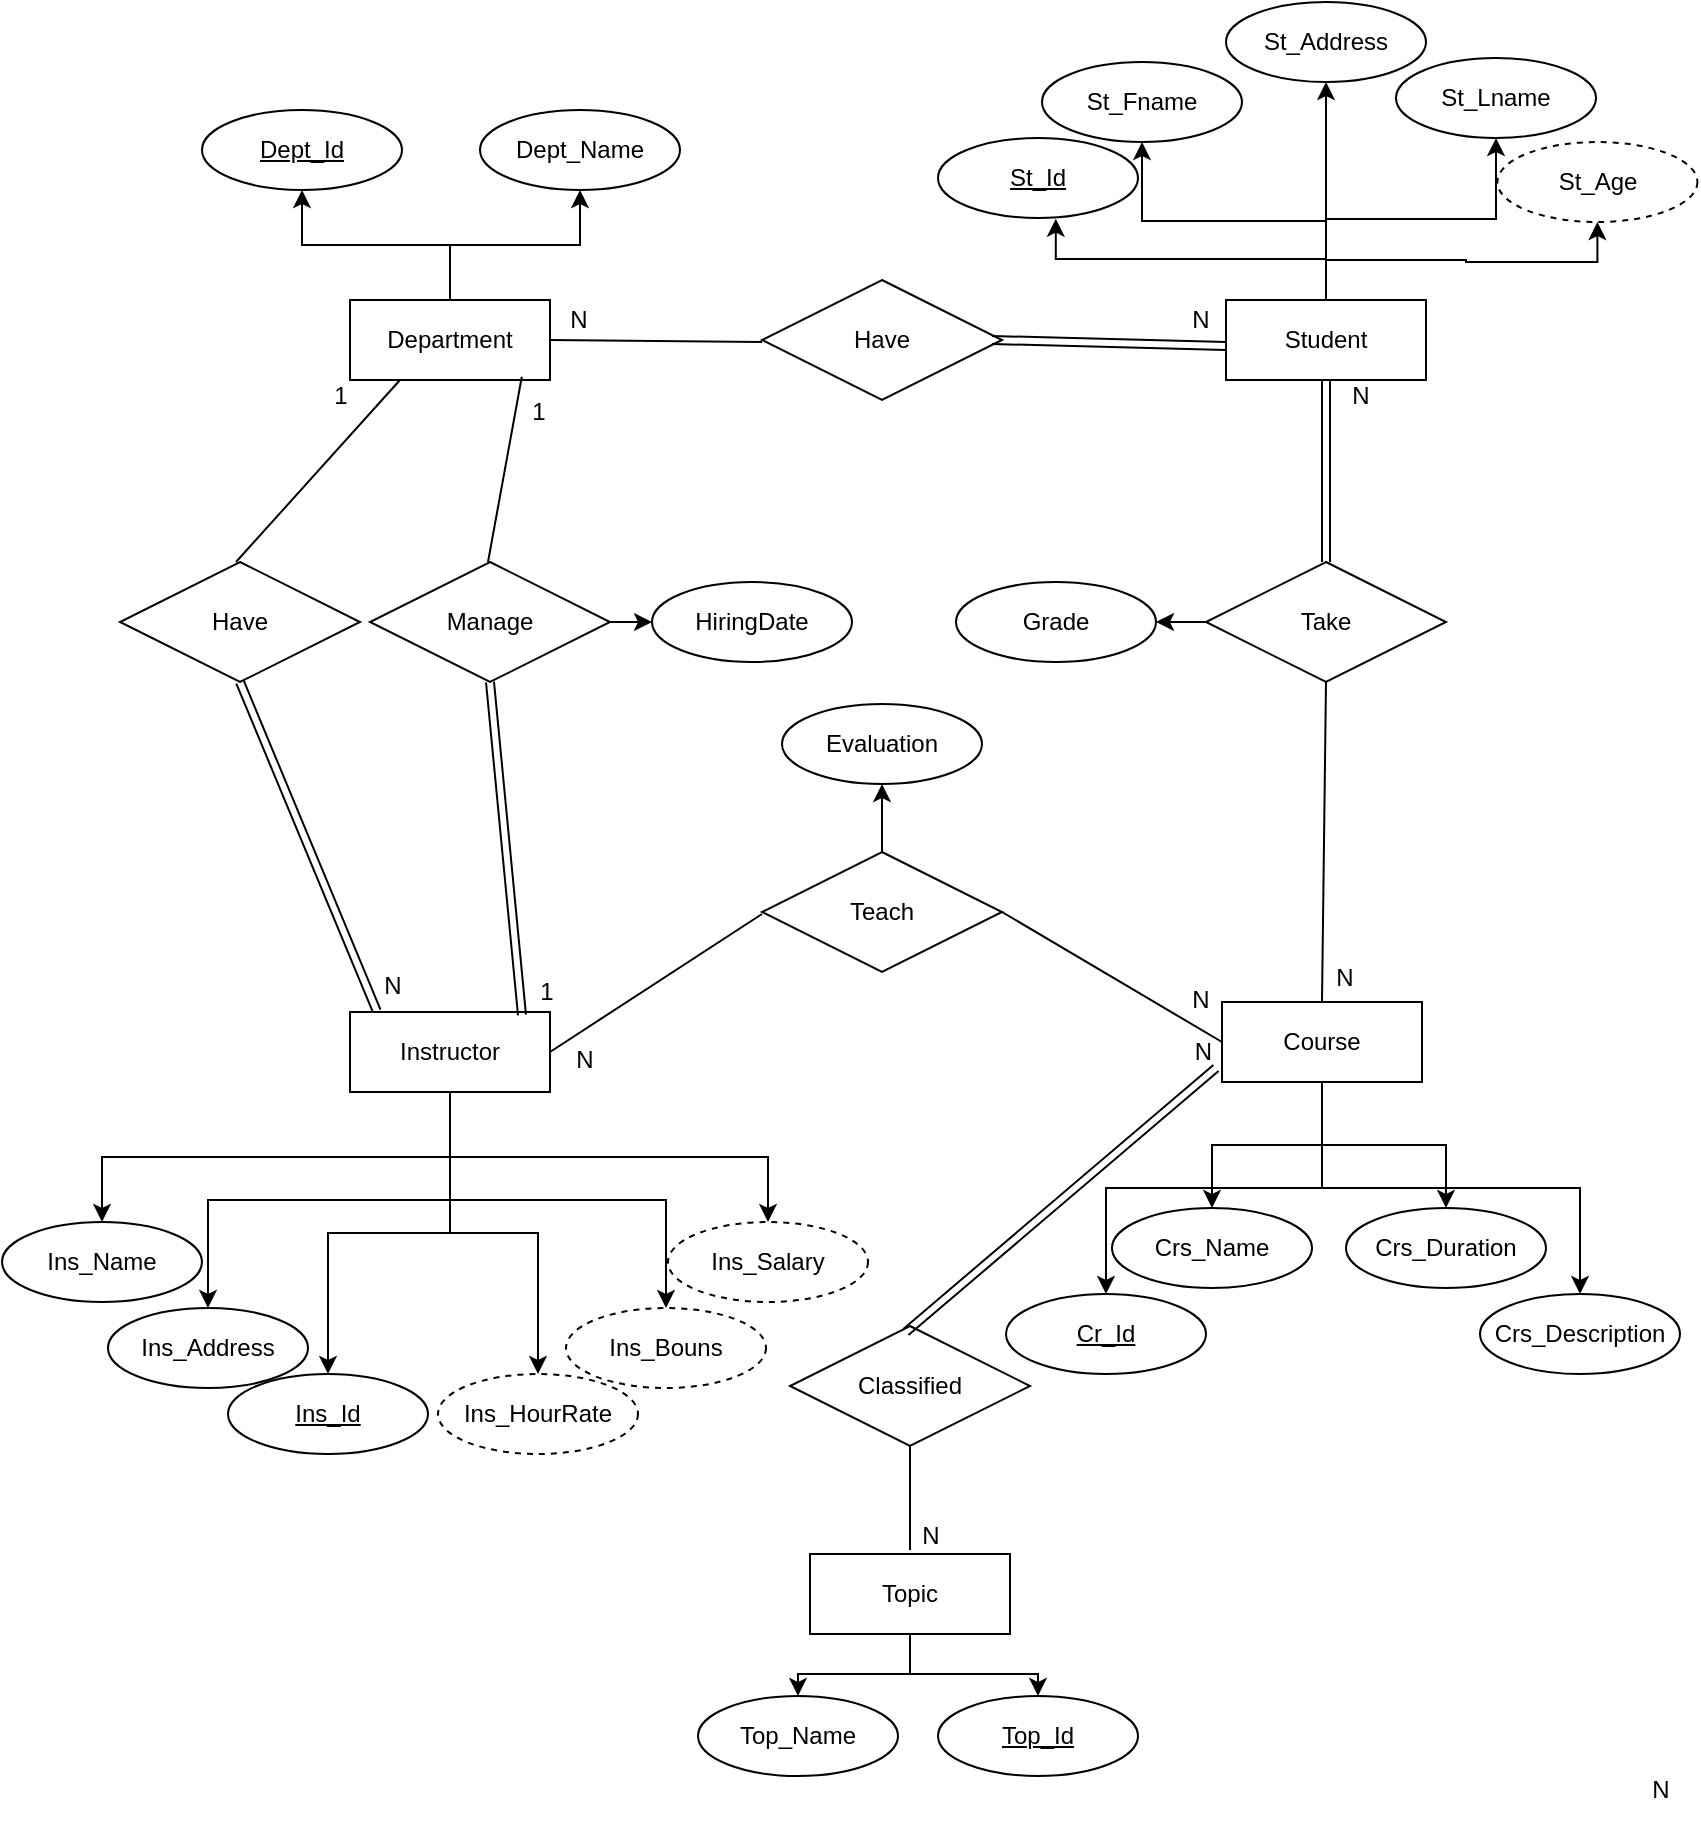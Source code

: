 <mxfile version="24.7.8">
  <diagram name="Page-1" id="yIN8_VAqQonzkeenX2_N">
    <mxGraphModel dx="1843" dy="956" grid="0" gridSize="10" guides="1" tooltips="1" connect="1" arrows="1" fold="1" page="1" pageScale="1" pageWidth="850" pageHeight="1100" math="0" shadow="0">
      <root>
        <mxCell id="0" />
        <mxCell id="1" parent="0" />
        <mxCell id="p6feTOQFf1OXa6c7WPYG-49" style="edgeStyle=orthogonalEdgeStyle;rounded=0;orthogonalLoop=1;jettySize=auto;html=1;exitX=0.5;exitY=0;exitDx=0;exitDy=0;entryX=0.5;entryY=1;entryDx=0;entryDy=0;" edge="1" parent="1" source="TVue_sV3NgNCGytV-evo-12" target="TVue_sV3NgNCGytV-evo-24">
          <mxGeometry relative="1" as="geometry" />
        </mxCell>
        <mxCell id="p6feTOQFf1OXa6c7WPYG-50" style="edgeStyle=orthogonalEdgeStyle;rounded=0;orthogonalLoop=1;jettySize=auto;html=1;exitX=0.5;exitY=0;exitDx=0;exitDy=0;entryX=0.5;entryY=1;entryDx=0;entryDy=0;" edge="1" parent="1" source="TVue_sV3NgNCGytV-evo-12" target="TVue_sV3NgNCGytV-evo-23">
          <mxGeometry relative="1" as="geometry" />
        </mxCell>
        <mxCell id="p6feTOQFf1OXa6c7WPYG-51" style="edgeStyle=orthogonalEdgeStyle;rounded=0;orthogonalLoop=1;jettySize=auto;html=1;exitX=0.5;exitY=0;exitDx=0;exitDy=0;entryX=0.5;entryY=1;entryDx=0;entryDy=0;" edge="1" parent="1" source="TVue_sV3NgNCGytV-evo-12" target="TVue_sV3NgNCGytV-evo-22">
          <mxGeometry relative="1" as="geometry" />
        </mxCell>
        <mxCell id="p6feTOQFf1OXa6c7WPYG-52" style="edgeStyle=orthogonalEdgeStyle;rounded=0;orthogonalLoop=1;jettySize=auto;html=1;exitX=0.5;exitY=0;exitDx=0;exitDy=0;entryX=0.5;entryY=1;entryDx=0;entryDy=0;" edge="1" parent="1" source="TVue_sV3NgNCGytV-evo-12" target="TVue_sV3NgNCGytV-evo-25">
          <mxGeometry relative="1" as="geometry" />
        </mxCell>
        <mxCell id="TVue_sV3NgNCGytV-evo-12" value="Student" style="whiteSpace=wrap;html=1;align=center;" parent="1" vertex="1">
          <mxGeometry x="612" y="324" width="100" height="40" as="geometry" />
        </mxCell>
        <mxCell id="p6feTOQFf1OXa6c7WPYG-54" style="edgeStyle=orthogonalEdgeStyle;rounded=0;orthogonalLoop=1;jettySize=auto;html=1;exitX=0.5;exitY=0;exitDx=0;exitDy=0;entryX=0.5;entryY=1;entryDx=0;entryDy=0;" edge="1" parent="1" source="TVue_sV3NgNCGytV-evo-13" target="TVue_sV3NgNCGytV-evo-31">
          <mxGeometry relative="1" as="geometry" />
        </mxCell>
        <mxCell id="p6feTOQFf1OXa6c7WPYG-55" style="edgeStyle=orthogonalEdgeStyle;rounded=0;orthogonalLoop=1;jettySize=auto;html=1;exitX=0.5;exitY=0;exitDx=0;exitDy=0;entryX=0.5;entryY=1;entryDx=0;entryDy=0;" edge="1" parent="1" source="TVue_sV3NgNCGytV-evo-13" target="TVue_sV3NgNCGytV-evo-21">
          <mxGeometry relative="1" as="geometry" />
        </mxCell>
        <mxCell id="TVue_sV3NgNCGytV-evo-13" value="Department" style="whiteSpace=wrap;html=1;align=center;" parent="1" vertex="1">
          <mxGeometry x="174" y="324" width="100" height="40" as="geometry" />
        </mxCell>
        <mxCell id="p6feTOQFf1OXa6c7WPYG-19" style="edgeStyle=orthogonalEdgeStyle;rounded=0;orthogonalLoop=1;jettySize=auto;html=1;exitX=0.5;exitY=1;exitDx=0;exitDy=0;entryX=0.5;entryY=0;entryDx=0;entryDy=0;" edge="1" parent="1" source="TVue_sV3NgNCGytV-evo-14" target="TVue_sV3NgNCGytV-evo-44">
          <mxGeometry relative="1" as="geometry" />
        </mxCell>
        <mxCell id="p6feTOQFf1OXa6c7WPYG-23" style="edgeStyle=orthogonalEdgeStyle;rounded=0;orthogonalLoop=1;jettySize=auto;html=1;exitX=0.5;exitY=1;exitDx=0;exitDy=0;entryX=0.5;entryY=0;entryDx=0;entryDy=0;" edge="1" parent="1" source="TVue_sV3NgNCGytV-evo-14" target="TVue_sV3NgNCGytV-evo-47">
          <mxGeometry relative="1" as="geometry" />
        </mxCell>
        <mxCell id="p6feTOQFf1OXa6c7WPYG-25" style="edgeStyle=orthogonalEdgeStyle;rounded=0;orthogonalLoop=1;jettySize=auto;html=1;exitX=0.5;exitY=1;exitDx=0;exitDy=0;entryX=0.5;entryY=0;entryDx=0;entryDy=0;" edge="1" parent="1" source="TVue_sV3NgNCGytV-evo-14" target="TVue_sV3NgNCGytV-evo-45">
          <mxGeometry relative="1" as="geometry" />
        </mxCell>
        <mxCell id="p6feTOQFf1OXa6c7WPYG-30" style="edgeStyle=orthogonalEdgeStyle;rounded=0;orthogonalLoop=1;jettySize=auto;html=1;exitX=0.5;exitY=1;exitDx=0;exitDy=0;" edge="1" parent="1" source="TVue_sV3NgNCGytV-evo-14" target="TVue_sV3NgNCGytV-evo-46">
          <mxGeometry relative="1" as="geometry" />
        </mxCell>
        <mxCell id="p6feTOQFf1OXa6c7WPYG-31" style="edgeStyle=orthogonalEdgeStyle;rounded=0;orthogonalLoop=1;jettySize=auto;html=1;exitX=0.5;exitY=1;exitDx=0;exitDy=0;" edge="1" parent="1" source="TVue_sV3NgNCGytV-evo-14" target="TVue_sV3NgNCGytV-evo-48">
          <mxGeometry relative="1" as="geometry" />
        </mxCell>
        <mxCell id="p6feTOQFf1OXa6c7WPYG-32" style="edgeStyle=orthogonalEdgeStyle;rounded=0;orthogonalLoop=1;jettySize=auto;html=1;exitX=0.5;exitY=1;exitDx=0;exitDy=0;" edge="1" parent="1" source="TVue_sV3NgNCGytV-evo-14" target="TVue_sV3NgNCGytV-evo-19">
          <mxGeometry relative="1" as="geometry" />
        </mxCell>
        <mxCell id="TVue_sV3NgNCGytV-evo-14" value="Instructor" style="whiteSpace=wrap;html=1;align=center;" parent="1" vertex="1">
          <mxGeometry x="174" y="680" width="100" height="40" as="geometry" />
        </mxCell>
        <mxCell id="p6feTOQFf1OXa6c7WPYG-13" style="edgeStyle=orthogonalEdgeStyle;rounded=0;orthogonalLoop=1;jettySize=auto;html=1;exitX=0.5;exitY=1;exitDx=0;exitDy=0;entryX=0.5;entryY=0;entryDx=0;entryDy=0;" edge="1" parent="1" source="TVue_sV3NgNCGytV-evo-15" target="TVue_sV3NgNCGytV-evo-18">
          <mxGeometry relative="1" as="geometry" />
        </mxCell>
        <mxCell id="p6feTOQFf1OXa6c7WPYG-16" style="edgeStyle=orthogonalEdgeStyle;rounded=0;orthogonalLoop=1;jettySize=auto;html=1;exitX=0.5;exitY=1;exitDx=0;exitDy=0;entryX=0.5;entryY=0;entryDx=0;entryDy=0;" edge="1" parent="1" source="TVue_sV3NgNCGytV-evo-15" target="TVue_sV3NgNCGytV-evo-39">
          <mxGeometry relative="1" as="geometry" />
        </mxCell>
        <mxCell id="p6feTOQFf1OXa6c7WPYG-93" style="edgeStyle=orthogonalEdgeStyle;rounded=0;orthogonalLoop=1;jettySize=auto;html=1;exitX=0.5;exitY=1;exitDx=0;exitDy=0;" edge="1" parent="1" source="TVue_sV3NgNCGytV-evo-15" target="TVue_sV3NgNCGytV-evo-34">
          <mxGeometry relative="1" as="geometry" />
        </mxCell>
        <mxCell id="p6feTOQFf1OXa6c7WPYG-94" style="edgeStyle=orthogonalEdgeStyle;rounded=0;orthogonalLoop=1;jettySize=auto;html=1;exitX=0.5;exitY=1;exitDx=0;exitDy=0;" edge="1" parent="1" source="TVue_sV3NgNCGytV-evo-15" target="TVue_sV3NgNCGytV-evo-35">
          <mxGeometry relative="1" as="geometry" />
        </mxCell>
        <mxCell id="TVue_sV3NgNCGytV-evo-15" value="Course" style="whiteSpace=wrap;html=1;align=center;" parent="1" vertex="1">
          <mxGeometry x="610" y="675" width="100" height="40" as="geometry" />
        </mxCell>
        <mxCell id="p6feTOQFf1OXa6c7WPYG-39" style="edgeStyle=orthogonalEdgeStyle;rounded=0;orthogonalLoop=1;jettySize=auto;html=1;exitX=0.5;exitY=1;exitDx=0;exitDy=0;entryX=0.5;entryY=0;entryDx=0;entryDy=0;" edge="1" parent="1" source="TVue_sV3NgNCGytV-evo-16" target="TVue_sV3NgNCGytV-evo-55">
          <mxGeometry relative="1" as="geometry" />
        </mxCell>
        <mxCell id="p6feTOQFf1OXa6c7WPYG-40" style="edgeStyle=orthogonalEdgeStyle;rounded=0;orthogonalLoop=1;jettySize=auto;html=1;exitX=0.5;exitY=1;exitDx=0;exitDy=0;entryX=0.5;entryY=0;entryDx=0;entryDy=0;" edge="1" parent="1" source="TVue_sV3NgNCGytV-evo-16" target="TVue_sV3NgNCGytV-evo-20">
          <mxGeometry relative="1" as="geometry" />
        </mxCell>
        <mxCell id="TVue_sV3NgNCGytV-evo-16" value="Topic" style="whiteSpace=wrap;html=1;align=center;" parent="1" vertex="1">
          <mxGeometry x="404" y="951" width="100" height="40" as="geometry" />
        </mxCell>
        <mxCell id="TVue_sV3NgNCGytV-evo-17" value="St_Id" style="ellipse;whiteSpace=wrap;html=1;align=center;fontStyle=4;" parent="1" vertex="1">
          <mxGeometry x="468" y="243" width="100" height="40" as="geometry" />
        </mxCell>
        <mxCell id="TVue_sV3NgNCGytV-evo-18" value="Cr_Id" style="ellipse;whiteSpace=wrap;html=1;align=center;fontStyle=4;" parent="1" vertex="1">
          <mxGeometry x="502" y="821" width="100" height="40" as="geometry" />
        </mxCell>
        <mxCell id="TVue_sV3NgNCGytV-evo-19" value="Ins_Id" style="ellipse;whiteSpace=wrap;html=1;align=center;fontStyle=4;" parent="1" vertex="1">
          <mxGeometry x="113" y="861" width="100" height="40" as="geometry" />
        </mxCell>
        <mxCell id="TVue_sV3NgNCGytV-evo-20" value="Top_Id" style="ellipse;whiteSpace=wrap;html=1;align=center;fontStyle=4;" parent="1" vertex="1">
          <mxGeometry x="468" y="1022" width="100" height="40" as="geometry" />
        </mxCell>
        <mxCell id="TVue_sV3NgNCGytV-evo-21" value="Dept_Id" style="ellipse;whiteSpace=wrap;html=1;align=center;fontStyle=4;" parent="1" vertex="1">
          <mxGeometry x="100" y="229" width="100" height="40" as="geometry" />
        </mxCell>
        <mxCell id="TVue_sV3NgNCGytV-evo-22" value="St_Lname" style="ellipse;whiteSpace=wrap;html=1;align=center;" parent="1" vertex="1">
          <mxGeometry x="697" y="203" width="100" height="40" as="geometry" />
        </mxCell>
        <mxCell id="TVue_sV3NgNCGytV-evo-23" value="St_Address" style="ellipse;whiteSpace=wrap;html=1;align=center;" parent="1" vertex="1">
          <mxGeometry x="612" y="175" width="100" height="40" as="geometry" />
        </mxCell>
        <mxCell id="TVue_sV3NgNCGytV-evo-24" value="St_Fname" style="ellipse;whiteSpace=wrap;html=1;align=center;" parent="1" vertex="1">
          <mxGeometry x="520" y="205" width="100" height="40" as="geometry" />
        </mxCell>
        <mxCell id="TVue_sV3NgNCGytV-evo-25" value="St_Age" style="ellipse;whiteSpace=wrap;html=1;align=center;dashed=1;" parent="1" vertex="1">
          <mxGeometry x="747.7" y="245" width="100" height="40" as="geometry" />
        </mxCell>
        <mxCell id="TVue_sV3NgNCGytV-evo-31" value="Dept_Name" style="ellipse;whiteSpace=wrap;html=1;align=center;" parent="1" vertex="1">
          <mxGeometry x="239" y="229" width="100" height="40" as="geometry" />
        </mxCell>
        <mxCell id="TVue_sV3NgNCGytV-evo-34" value="Crs_Name" style="ellipse;whiteSpace=wrap;html=1;align=center;" parent="1" vertex="1">
          <mxGeometry x="555" y="778" width="100" height="40" as="geometry" />
        </mxCell>
        <mxCell id="TVue_sV3NgNCGytV-evo-35" value="Crs_Duration" style="ellipse;whiteSpace=wrap;html=1;align=center;" parent="1" vertex="1">
          <mxGeometry x="672" y="778" width="100" height="40" as="geometry" />
        </mxCell>
        <mxCell id="TVue_sV3NgNCGytV-evo-39" value="Crs_Description" style="ellipse;whiteSpace=wrap;html=1;align=center;" parent="1" vertex="1">
          <mxGeometry x="739" y="821" width="100" height="40" as="geometry" />
        </mxCell>
        <mxCell id="TVue_sV3NgNCGytV-evo-44" value="Ins_Name" style="ellipse;whiteSpace=wrap;html=1;align=center;" parent="1" vertex="1">
          <mxGeometry x="-1.421e-14" y="785" width="100" height="40" as="geometry" />
        </mxCell>
        <mxCell id="TVue_sV3NgNCGytV-evo-45" value="Ins_Address" style="ellipse;whiteSpace=wrap;html=1;align=center;" parent="1" vertex="1">
          <mxGeometry x="53.0" y="828" width="100" height="40" as="geometry" />
        </mxCell>
        <mxCell id="TVue_sV3NgNCGytV-evo-46" value="Ins_HourRate" style="ellipse;whiteSpace=wrap;html=1;align=center;dashed=1;" parent="1" vertex="1">
          <mxGeometry x="218" y="861" width="100" height="40" as="geometry" />
        </mxCell>
        <mxCell id="TVue_sV3NgNCGytV-evo-47" value="Ins_Salary" style="ellipse;whiteSpace=wrap;html=1;align=center;dashed=1;" parent="1" vertex="1">
          <mxGeometry x="333" y="785" width="100" height="40" as="geometry" />
        </mxCell>
        <mxCell id="TVue_sV3NgNCGytV-evo-48" value="Ins_Bouns" style="ellipse;whiteSpace=wrap;html=1;align=center;dashed=1;" parent="1" vertex="1">
          <mxGeometry x="282" y="828" width="100" height="40" as="geometry" />
        </mxCell>
        <mxCell id="TVue_sV3NgNCGytV-evo-55" value="Top_Name" style="ellipse;whiteSpace=wrap;html=1;align=center;" parent="1" vertex="1">
          <mxGeometry x="348" y="1022" width="100" height="40" as="geometry" />
        </mxCell>
        <mxCell id="p6feTOQFf1OXa6c7WPYG-3" value="" style="edgeStyle=orthogonalEdgeStyle;rounded=0;orthogonalLoop=1;jettySize=auto;html=1;" edge="1" parent="1" source="TVue_sV3NgNCGytV-evo-58" target="TVue_sV3NgNCGytV-evo-64">
          <mxGeometry relative="1" as="geometry" />
        </mxCell>
        <mxCell id="TVue_sV3NgNCGytV-evo-58" value="Take" style="shape=rhombus;perimeter=rhombusPerimeter;whiteSpace=wrap;html=1;align=center;" parent="1" vertex="1">
          <mxGeometry x="602" y="455" width="120" height="60" as="geometry" />
        </mxCell>
        <mxCell id="TVue_sV3NgNCGytV-evo-60" value="" style="endArrow=none;html=1;rounded=0;exitX=0.5;exitY=0;exitDx=0;exitDy=0;entryX=0.5;entryY=1;entryDx=0;entryDy=0;" parent="1" source="TVue_sV3NgNCGytV-evo-15" edge="1" target="TVue_sV3NgNCGytV-evo-58">
          <mxGeometry width="50" height="50" relative="1" as="geometry">
            <mxPoint x="1175" y="380" as="sourcePoint" />
            <mxPoint x="745" y="210" as="targetPoint" />
          </mxGeometry>
        </mxCell>
        <mxCell id="TVue_sV3NgNCGytV-evo-64" value="Grade" style="ellipse;whiteSpace=wrap;html=1;align=center;" parent="1" vertex="1">
          <mxGeometry x="477" y="465" width="100" height="40" as="geometry" />
        </mxCell>
        <mxCell id="TVue_sV3NgNCGytV-evo-66" value="Have" style="shape=rhombus;perimeter=rhombusPerimeter;whiteSpace=wrap;html=1;align=center;" parent="1" vertex="1">
          <mxGeometry x="59" y="455" width="120" height="60" as="geometry" />
        </mxCell>
        <mxCell id="TVue_sV3NgNCGytV-evo-79" style="edgeStyle=orthogonalEdgeStyle;rounded=0;orthogonalLoop=1;jettySize=auto;html=1;exitX=1;exitY=0.5;exitDx=0;exitDy=0;entryX=0;entryY=0.5;entryDx=0;entryDy=0;" parent="1" source="TVue_sV3NgNCGytV-evo-72" target="TVue_sV3NgNCGytV-evo-77" edge="1">
          <mxGeometry relative="1" as="geometry" />
        </mxCell>
        <mxCell id="TVue_sV3NgNCGytV-evo-72" value="Manage" style="shape=rhombus;perimeter=rhombusPerimeter;whiteSpace=wrap;html=1;align=center;" parent="1" vertex="1">
          <mxGeometry x="184" y="455" width="120" height="60" as="geometry" />
        </mxCell>
        <mxCell id="TVue_sV3NgNCGytV-evo-77" value="HiringDate" style="ellipse;whiteSpace=wrap;html=1;align=center;" parent="1" vertex="1">
          <mxGeometry x="325" y="465" width="100" height="40" as="geometry" />
        </mxCell>
        <mxCell id="TVue_sV3NgNCGytV-evo-91" value="" style="edgeStyle=orthogonalEdgeStyle;rounded=0;orthogonalLoop=1;jettySize=auto;html=1;" parent="1" source="TVue_sV3NgNCGytV-evo-81" target="TVue_sV3NgNCGytV-evo-90" edge="1">
          <mxGeometry relative="1" as="geometry" />
        </mxCell>
        <mxCell id="TVue_sV3NgNCGytV-evo-81" value="Teach" style="shape=rhombus;perimeter=rhombusPerimeter;whiteSpace=wrap;html=1;align=center;" parent="1" vertex="1">
          <mxGeometry x="380" y="600" width="120" height="60" as="geometry" />
        </mxCell>
        <mxCell id="TVue_sV3NgNCGytV-evo-84" value="" style="endArrow=none;html=1;rounded=0;exitX=1;exitY=0.5;exitDx=0;exitDy=0;entryX=0;entryY=0.5;entryDx=0;entryDy=0;" parent="1" source="TVue_sV3NgNCGytV-evo-81" target="TVue_sV3NgNCGytV-evo-15" edge="1">
          <mxGeometry width="50" height="50" relative="1" as="geometry">
            <mxPoint x="375" y="505" as="sourcePoint" />
            <mxPoint x="630" y="480" as="targetPoint" />
          </mxGeometry>
        </mxCell>
        <mxCell id="TVue_sV3NgNCGytV-evo-90" value="Evaluation" style="ellipse;whiteSpace=wrap;html=1;align=center;" parent="1" vertex="1">
          <mxGeometry x="390" y="526" width="100" height="40" as="geometry" />
        </mxCell>
        <mxCell id="TVue_sV3NgNCGytV-evo-92" value="Classified" style="shape=rhombus;perimeter=rhombusPerimeter;whiteSpace=wrap;html=1;align=center;" parent="1" vertex="1">
          <mxGeometry x="394" y="837" width="120" height="60" as="geometry" />
        </mxCell>
        <mxCell id="TVue_sV3NgNCGytV-evo-98" value="Have" style="shape=rhombus;perimeter=rhombusPerimeter;whiteSpace=wrap;html=1;align=center;" parent="1" vertex="1">
          <mxGeometry x="380" y="314" width="120" height="60" as="geometry" />
        </mxCell>
        <mxCell id="p6feTOQFf1OXa6c7WPYG-34" value="" style="endArrow=none;html=1;rounded=0;exitX=1;exitY=0.5;exitDx=0;exitDy=0;entryX=1;entryY=0.5;entryDx=0;entryDy=0;" edge="1" parent="1" target="TVue_sV3NgNCGytV-evo-14">
          <mxGeometry width="50" height="50" relative="1" as="geometry">
            <mxPoint x="380" y="631" as="sourcePoint" />
            <mxPoint x="490" y="696" as="targetPoint" />
          </mxGeometry>
        </mxCell>
        <mxCell id="p6feTOQFf1OXa6c7WPYG-35" value="" style="shape=link;html=1;rounded=0;exitX=0.5;exitY=1;exitDx=0;exitDy=0;entryX=0.5;entryY=0;entryDx=0;entryDy=0;" edge="1" parent="1" source="TVue_sV3NgNCGytV-evo-12" target="TVue_sV3NgNCGytV-evo-58">
          <mxGeometry relative="1" as="geometry">
            <mxPoint x="639.87" y="193.93" as="sourcePoint" />
            <mxPoint x="756" y="263" as="targetPoint" />
          </mxGeometry>
        </mxCell>
        <mxCell id="p6feTOQFf1OXa6c7WPYG-48" style="edgeStyle=orthogonalEdgeStyle;rounded=0;orthogonalLoop=1;jettySize=auto;html=1;exitX=0.5;exitY=0;exitDx=0;exitDy=0;entryX=0.589;entryY=1.009;entryDx=0;entryDy=0;entryPerimeter=0;" edge="1" parent="1" source="TVue_sV3NgNCGytV-evo-12" target="TVue_sV3NgNCGytV-evo-17">
          <mxGeometry relative="1" as="geometry" />
        </mxCell>
        <mxCell id="p6feTOQFf1OXa6c7WPYG-53" style="edgeStyle=orthogonalEdgeStyle;rounded=0;orthogonalLoop=1;jettySize=auto;html=1;exitX=0.5;exitY=1;exitDx=0;exitDy=0;" edge="1" parent="1" source="TVue_sV3NgNCGytV-evo-25" target="TVue_sV3NgNCGytV-evo-25">
          <mxGeometry relative="1" as="geometry" />
        </mxCell>
        <mxCell id="p6feTOQFf1OXa6c7WPYG-56" value="" style="shape=link;html=1;rounded=0;entryX=0.86;entryY=0.037;entryDx=0;entryDy=0;entryPerimeter=0;exitX=0.5;exitY=1;exitDx=0;exitDy=0;" edge="1" parent="1" source="TVue_sV3NgNCGytV-evo-72" target="TVue_sV3NgNCGytV-evo-14">
          <mxGeometry relative="1" as="geometry">
            <mxPoint x="216" y="566" as="sourcePoint" />
            <mxPoint x="376" y="566" as="targetPoint" />
          </mxGeometry>
        </mxCell>
        <mxCell id="p6feTOQFf1OXa6c7WPYG-59" value="" style="shape=link;html=1;rounded=0;entryX=0.134;entryY=-0.01;entryDx=0;entryDy=0;entryPerimeter=0;exitX=0.5;exitY=1;exitDx=0;exitDy=0;" edge="1" parent="1" source="TVue_sV3NgNCGytV-evo-66" target="TVue_sV3NgNCGytV-evo-14">
          <mxGeometry relative="1" as="geometry">
            <mxPoint x="230" y="515" as="sourcePoint" />
            <mxPoint x="224" y="681" as="targetPoint" />
          </mxGeometry>
        </mxCell>
        <mxCell id="p6feTOQFf1OXa6c7WPYG-60" value="" style="endArrow=none;html=1;rounded=0;entryX=0.25;entryY=1;entryDx=0;entryDy=0;" edge="1" parent="1" target="TVue_sV3NgNCGytV-evo-13">
          <mxGeometry width="50" height="50" relative="1" as="geometry">
            <mxPoint x="117" y="455" as="sourcePoint" />
            <mxPoint x="167" y="405" as="targetPoint" />
          </mxGeometry>
        </mxCell>
        <mxCell id="p6feTOQFf1OXa6c7WPYG-61" value="" style="endArrow=none;html=1;rounded=0;entryX=0.859;entryY=0.96;entryDx=0;entryDy=0;entryPerimeter=0;" edge="1" parent="1" target="TVue_sV3NgNCGytV-evo-13">
          <mxGeometry width="50" height="50" relative="1" as="geometry">
            <mxPoint x="243" y="455" as="sourcePoint" />
            <mxPoint x="325" y="364" as="targetPoint" />
          </mxGeometry>
        </mxCell>
        <mxCell id="p6feTOQFf1OXa6c7WPYG-62" value="" style="shape=link;html=1;rounded=0;" edge="1" parent="1">
          <mxGeometry relative="1" as="geometry">
            <mxPoint x="495" y="344" as="sourcePoint" />
            <mxPoint x="612" y="347" as="targetPoint" />
          </mxGeometry>
        </mxCell>
        <mxCell id="p6feTOQFf1OXa6c7WPYG-66" value="" style="endArrow=none;html=1;rounded=0;exitX=1;exitY=0.5;exitDx=0;exitDy=0;" edge="1" parent="1" source="TVue_sV3NgNCGytV-evo-13">
          <mxGeometry width="50" height="50" relative="1" as="geometry">
            <mxPoint x="330" y="395" as="sourcePoint" />
            <mxPoint x="380" y="345" as="targetPoint" />
          </mxGeometry>
        </mxCell>
        <mxCell id="p6feTOQFf1OXa6c7WPYG-69" value="N&lt;div&gt;&lt;br&gt;&lt;/div&gt;" style="text;html=1;align=center;verticalAlign=middle;resizable=0;points=[];autosize=1;strokeColor=none;fillColor=none;" vertex="1" parent="1">
          <mxGeometry x="585" y="320" width="27" height="41" as="geometry" />
        </mxCell>
        <mxCell id="p6feTOQFf1OXa6c7WPYG-70" value="N&lt;div&gt;&lt;br&gt;&lt;/div&gt;" style="text;html=1;align=center;verticalAlign=middle;resizable=0;points=[];autosize=1;strokeColor=none;fillColor=none;" vertex="1" parent="1">
          <mxGeometry x="274" y="320" width="27" height="41" as="geometry" />
        </mxCell>
        <mxCell id="p6feTOQFf1OXa6c7WPYG-72" value="N&lt;div&gt;&lt;br&gt;&lt;/div&gt;" style="text;html=1;align=center;verticalAlign=middle;resizable=0;points=[];autosize=1;strokeColor=none;fillColor=none;" vertex="1" parent="1">
          <mxGeometry x="657.7" y="649" width="27" height="41" as="geometry" />
        </mxCell>
        <mxCell id="p6feTOQFf1OXa6c7WPYG-73" value="N&lt;div&gt;&lt;br&gt;&lt;/div&gt;" style="text;html=1;align=center;verticalAlign=middle;resizable=0;points=[];autosize=1;strokeColor=none;fillColor=none;" vertex="1" parent="1">
          <mxGeometry x="665" y="358" width="27" height="41" as="geometry" />
        </mxCell>
        <mxCell id="p6feTOQFf1OXa6c7WPYG-74" value="1&lt;div&gt;&lt;br&gt;&lt;/div&gt;" style="text;html=1;align=center;verticalAlign=middle;resizable=0;points=[];autosize=1;strokeColor=none;fillColor=none;" vertex="1" parent="1">
          <mxGeometry x="259" y="656" width="25" height="41" as="geometry" />
        </mxCell>
        <mxCell id="p6feTOQFf1OXa6c7WPYG-75" value="1&lt;div&gt;&lt;br&gt;&lt;/div&gt;" style="text;html=1;align=center;verticalAlign=middle;resizable=0;points=[];autosize=1;strokeColor=none;fillColor=none;" vertex="1" parent="1">
          <mxGeometry x="255.5" y="366" width="25" height="41" as="geometry" />
        </mxCell>
        <mxCell id="p6feTOQFf1OXa6c7WPYG-76" value="N&lt;div&gt;&lt;br&gt;&lt;/div&gt;" style="text;html=1;align=center;verticalAlign=middle;resizable=0;points=[];autosize=1;strokeColor=none;fillColor=none;" vertex="1" parent="1">
          <mxGeometry x="181" y="653" width="27" height="41" as="geometry" />
        </mxCell>
        <mxCell id="p6feTOQFf1OXa6c7WPYG-77" value="1&lt;div&gt;&lt;br&gt;&lt;/div&gt;" style="text;html=1;align=center;verticalAlign=middle;resizable=0;points=[];autosize=1;strokeColor=none;fillColor=none;" vertex="1" parent="1">
          <mxGeometry x="156" y="358" width="25" height="41" as="geometry" />
        </mxCell>
        <mxCell id="p6feTOQFf1OXa6c7WPYG-80" value="N&lt;div&gt;&lt;br&gt;&lt;/div&gt;" style="text;html=1;align=center;verticalAlign=middle;resizable=0;points=[];autosize=1;strokeColor=none;fillColor=none;" vertex="1" parent="1">
          <mxGeometry x="585" y="660" width="27" height="41" as="geometry" />
        </mxCell>
        <mxCell id="p6feTOQFf1OXa6c7WPYG-81" value="N&lt;div&gt;&lt;br&gt;&lt;/div&gt;" style="text;html=1;align=center;verticalAlign=middle;resizable=0;points=[];autosize=1;strokeColor=none;fillColor=none;" vertex="1" parent="1">
          <mxGeometry x="277" y="690" width="27" height="41" as="geometry" />
        </mxCell>
        <mxCell id="p6feTOQFf1OXa6c7WPYG-83" value="N&lt;div&gt;&lt;br&gt;&lt;/div&gt;" style="text;html=1;align=center;verticalAlign=middle;resizable=0;points=[];autosize=1;strokeColor=none;fillColor=none;" vertex="1" parent="1">
          <mxGeometry x="450" y="928" width="27" height="41" as="geometry" />
        </mxCell>
        <mxCell id="p6feTOQFf1OXa6c7WPYG-84" value="N&lt;div&gt;&lt;br&gt;&lt;/div&gt;" style="text;html=1;align=center;verticalAlign=middle;resizable=0;points=[];autosize=1;strokeColor=none;fillColor=none;" vertex="1" parent="1">
          <mxGeometry x="815" y="1055" width="27" height="41" as="geometry" />
        </mxCell>
        <mxCell id="p6feTOQFf1OXa6c7WPYG-87" value="" style="endArrow=none;html=1;rounded=0;" edge="1" parent="1">
          <mxGeometry width="50" height="50" relative="1" as="geometry">
            <mxPoint x="454" y="949" as="sourcePoint" />
            <mxPoint x="454" y="897" as="targetPoint" />
          </mxGeometry>
        </mxCell>
        <mxCell id="p6feTOQFf1OXa6c7WPYG-89" value="" style="shape=link;html=1;rounded=0;exitX=0.483;exitY=0.05;exitDx=0;exitDy=0;exitPerimeter=0;" edge="1" parent="1" source="TVue_sV3NgNCGytV-evo-92">
          <mxGeometry relative="1" as="geometry">
            <mxPoint x="458" y="835" as="sourcePoint" />
            <mxPoint x="607" y="708" as="targetPoint" />
          </mxGeometry>
        </mxCell>
        <mxCell id="p6feTOQFf1OXa6c7WPYG-90" value="N" style="resizable=0;html=1;whiteSpace=wrap;align=right;verticalAlign=bottom;" connectable="0" vertex="1" parent="p6feTOQFf1OXa6c7WPYG-89">
          <mxGeometry x="1" relative="1" as="geometry" />
        </mxCell>
      </root>
    </mxGraphModel>
  </diagram>
</mxfile>
